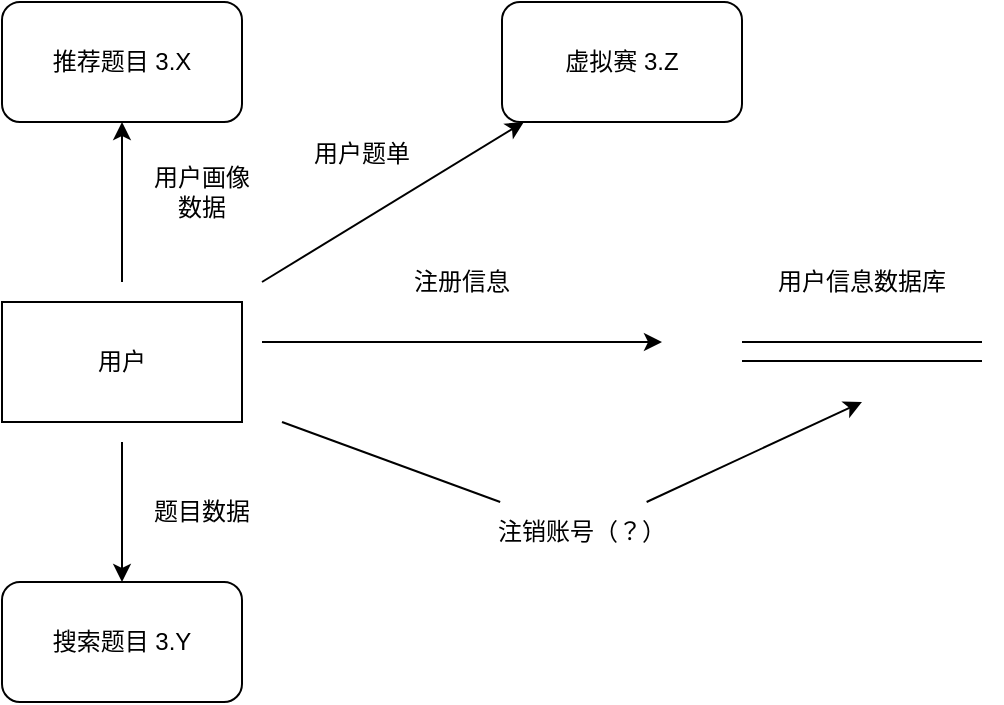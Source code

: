 <mxfile version="17.2.1" type="github">
  <diagram id="MNGBG77SHXq03AeOEqHz" name="Page-1">
    <mxGraphModel dx="1038" dy="579" grid="1" gridSize="10" guides="1" tooltips="1" connect="1" arrows="1" fold="1" page="1" pageScale="1" pageWidth="827" pageHeight="1169" math="0" shadow="0">
      <root>
        <mxCell id="0" />
        <mxCell id="1" parent="0" />
        <mxCell id="Mx9EeLZJ0s0QfuGkzZqN-1" value="" style="rounded=0;whiteSpace=wrap;html=1;" vertex="1" parent="1">
          <mxGeometry x="120" y="250" width="120" height="60" as="geometry" />
        </mxCell>
        <mxCell id="Mx9EeLZJ0s0QfuGkzZqN-2" value="" style="endArrow=classic;html=1;rounded=0;" edge="1" parent="1">
          <mxGeometry width="50" height="50" relative="1" as="geometry">
            <mxPoint x="250" y="270" as="sourcePoint" />
            <mxPoint x="450" y="270" as="targetPoint" />
          </mxGeometry>
        </mxCell>
        <mxCell id="Mx9EeLZJ0s0QfuGkzZqN-3" value="" style="endArrow=none;html=1;rounded=0;" edge="1" parent="1">
          <mxGeometry width="50" height="50" relative="1" as="geometry">
            <mxPoint x="610" y="270" as="sourcePoint" />
            <mxPoint x="490" y="270" as="targetPoint" />
            <Array as="points">
              <mxPoint x="570" y="270" />
            </Array>
          </mxGeometry>
        </mxCell>
        <mxCell id="Mx9EeLZJ0s0QfuGkzZqN-4" value="" style="endArrow=none;html=1;rounded=0;" edge="1" parent="1">
          <mxGeometry width="50" height="50" relative="1" as="geometry">
            <mxPoint x="610" y="279.5" as="sourcePoint" />
            <mxPoint x="490" y="279.5" as="targetPoint" />
          </mxGeometry>
        </mxCell>
        <mxCell id="Mx9EeLZJ0s0QfuGkzZqN-5" value="注册信息" style="text;html=1;strokeColor=none;fillColor=none;align=center;verticalAlign=middle;whiteSpace=wrap;rounded=0;" vertex="1" parent="1">
          <mxGeometry x="290" y="220" width="120" height="40" as="geometry" />
        </mxCell>
        <mxCell id="Mx9EeLZJ0s0QfuGkzZqN-6" value="用户" style="text;html=1;strokeColor=none;fillColor=none;align=center;verticalAlign=middle;whiteSpace=wrap;rounded=0;" vertex="1" parent="1">
          <mxGeometry x="130" y="260" width="100" height="40" as="geometry" />
        </mxCell>
        <mxCell id="Mx9EeLZJ0s0QfuGkzZqN-7" value="用户信息数据库&lt;br&gt;" style="text;html=1;strokeColor=none;fillColor=none;align=center;verticalAlign=middle;whiteSpace=wrap;rounded=0;" vertex="1" parent="1">
          <mxGeometry x="480" y="220" width="140" height="40" as="geometry" />
        </mxCell>
        <mxCell id="Mx9EeLZJ0s0QfuGkzZqN-8" value="" style="endArrow=classic;html=1;rounded=0;" edge="1" parent="1">
          <mxGeometry width="50" height="50" relative="1" as="geometry">
            <mxPoint x="180" y="240" as="sourcePoint" />
            <mxPoint x="180" y="160" as="targetPoint" />
          </mxGeometry>
        </mxCell>
        <mxCell id="Mx9EeLZJ0s0QfuGkzZqN-10" value="用户画像数据&lt;br&gt;" style="text;html=1;strokeColor=none;fillColor=none;align=center;verticalAlign=middle;whiteSpace=wrap;rounded=0;" vertex="1" parent="1">
          <mxGeometry x="190" y="180" width="60" height="30" as="geometry" />
        </mxCell>
        <mxCell id="Mx9EeLZJ0s0QfuGkzZqN-11" value="推荐题目 3.X" style="rounded=1;whiteSpace=wrap;html=1;" vertex="1" parent="1">
          <mxGeometry x="120" y="100" width="120" height="60" as="geometry" />
        </mxCell>
        <mxCell id="Mx9EeLZJ0s0QfuGkzZqN-12" value="" style="endArrow=classic;html=1;rounded=0;" edge="1" parent="1" target="Mx9EeLZJ0s0QfuGkzZqN-13">
          <mxGeometry width="50" height="50" relative="1" as="geometry">
            <mxPoint x="180" y="320" as="sourcePoint" />
            <mxPoint x="180" y="400" as="targetPoint" />
          </mxGeometry>
        </mxCell>
        <mxCell id="Mx9EeLZJ0s0QfuGkzZqN-13" value="搜索题目 3.Y" style="rounded=1;whiteSpace=wrap;html=1;" vertex="1" parent="1">
          <mxGeometry x="120" y="390" width="120" height="60" as="geometry" />
        </mxCell>
        <mxCell id="Mx9EeLZJ0s0QfuGkzZqN-14" value="题目数据" style="text;html=1;strokeColor=none;fillColor=none;align=center;verticalAlign=middle;whiteSpace=wrap;rounded=0;" vertex="1" parent="1">
          <mxGeometry x="190" y="340" width="60" height="30" as="geometry" />
        </mxCell>
        <mxCell id="Mx9EeLZJ0s0QfuGkzZqN-15" value="" style="endArrow=classic;html=1;rounded=0;" edge="1" parent="1" source="Mx9EeLZJ0s0QfuGkzZqN-17">
          <mxGeometry width="50" height="50" relative="1" as="geometry">
            <mxPoint x="480" y="380" as="sourcePoint" />
            <mxPoint x="550" y="300" as="targetPoint" />
          </mxGeometry>
        </mxCell>
        <mxCell id="Mx9EeLZJ0s0QfuGkzZqN-16" value="" style="endArrow=none;html=1;rounded=0;" edge="1" parent="1" target="Mx9EeLZJ0s0QfuGkzZqN-17">
          <mxGeometry width="50" height="50" relative="1" as="geometry">
            <mxPoint x="260" y="310" as="sourcePoint" />
            <mxPoint x="340" y="390" as="targetPoint" />
          </mxGeometry>
        </mxCell>
        <mxCell id="Mx9EeLZJ0s0QfuGkzZqN-17" value="注销账号（？）" style="text;html=1;strokeColor=none;fillColor=none;align=center;verticalAlign=middle;whiteSpace=wrap;rounded=0;" vertex="1" parent="1">
          <mxGeometry x="350" y="350" width="120" height="30" as="geometry" />
        </mxCell>
        <mxCell id="Mx9EeLZJ0s0QfuGkzZqN-18" value="" style="endArrow=classic;html=1;rounded=0;" edge="1" parent="1" target="Mx9EeLZJ0s0QfuGkzZqN-19">
          <mxGeometry width="50" height="50" relative="1" as="geometry">
            <mxPoint x="250" y="240" as="sourcePoint" />
            <mxPoint x="370" y="150" as="targetPoint" />
          </mxGeometry>
        </mxCell>
        <mxCell id="Mx9EeLZJ0s0QfuGkzZqN-19" value="虚拟赛 3.Z" style="rounded=1;whiteSpace=wrap;html=1;" vertex="1" parent="1">
          <mxGeometry x="370" y="100" width="120" height="60" as="geometry" />
        </mxCell>
        <mxCell id="Mx9EeLZJ0s0QfuGkzZqN-20" value="用户题单" style="text;strokeColor=none;fillColor=none;align=left;verticalAlign=middle;spacingLeft=4;spacingRight=4;overflow=hidden;points=[[0,0.5],[1,0.5]];portConstraint=eastwest;rotatable=0;" vertex="1" parent="1">
          <mxGeometry x="270" y="160" width="80" height="30" as="geometry" />
        </mxCell>
      </root>
    </mxGraphModel>
  </diagram>
</mxfile>
